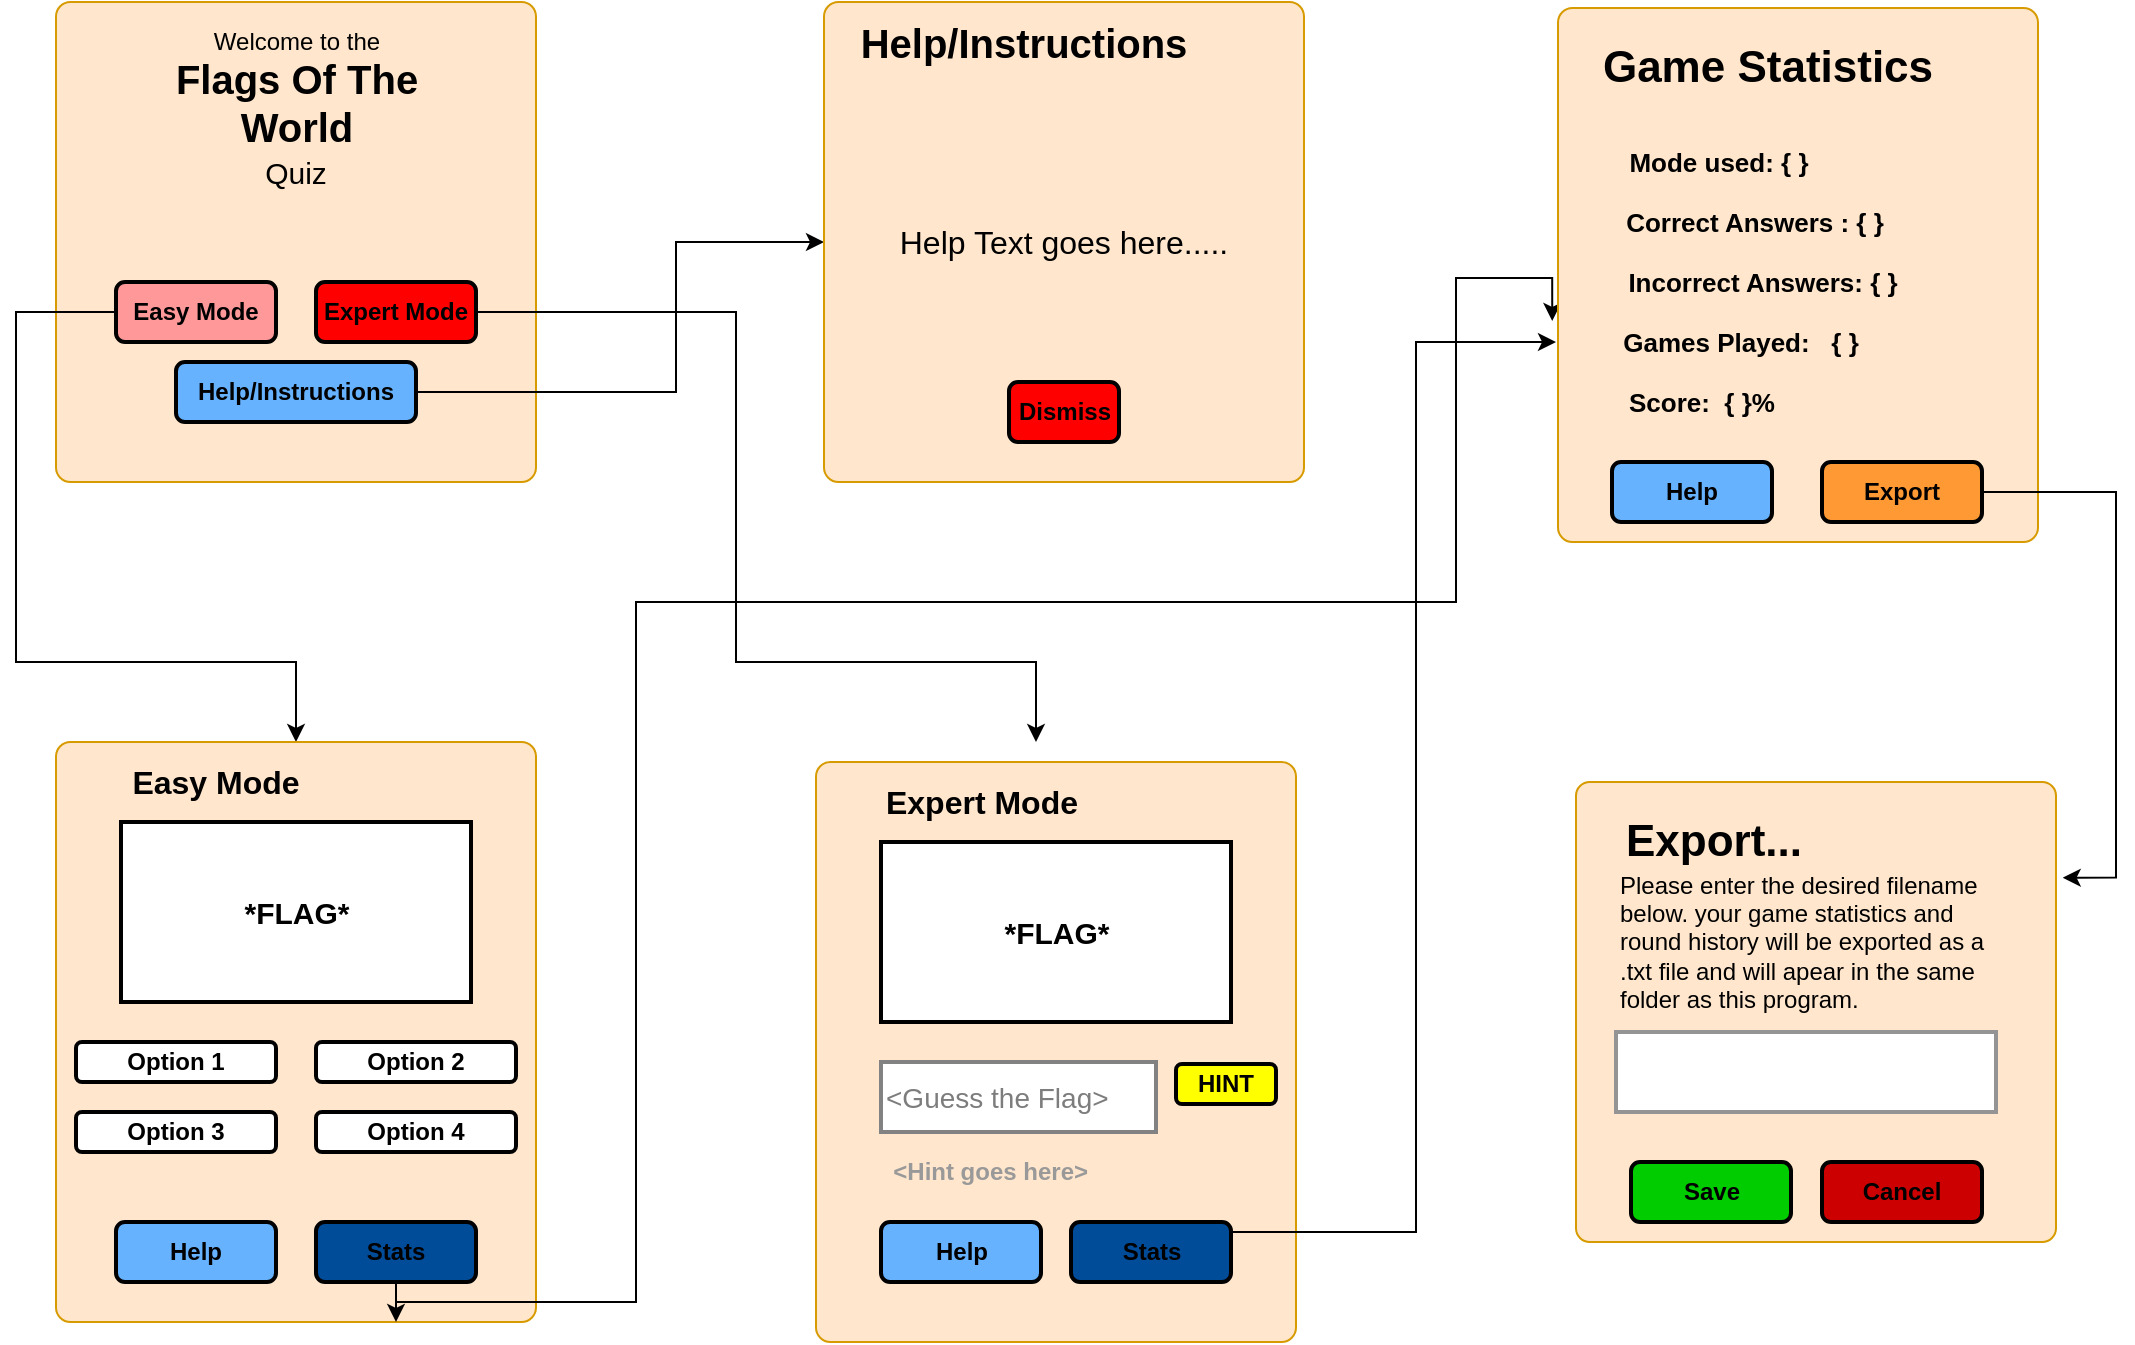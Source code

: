 <mxfile version="14.7.6" type="device"><diagram id="-B6jXQZanaLA1B9RmVxi" name="Page-1"><mxGraphModel dx="1038" dy="579" grid="1" gridSize="10" guides="1" tooltips="1" connect="1" arrows="1" fold="1" page="1" pageScale="1" pageWidth="1100" pageHeight="850" math="0" shadow="0"><root><mxCell id="0"/><mxCell id="1" parent="0"/><mxCell id="htScUY4zRZ2LbaYdlo4f-1" value="" style="rounded=1;whiteSpace=wrap;html=1;arcSize=3;strokeColor=#d79b00;fillColor=#FFE6CC;" parent="1" vertex="1"><mxGeometry x="40" y="60" width="240" height="240" as="geometry"/></mxCell><mxCell id="htScUY4zRZ2LbaYdlo4f-3" value="&lt;b&gt;&lt;font style=&quot;font-size: 20px&quot;&gt;Flags Of The World&lt;/font&gt;&lt;/b&gt;" style="text;html=1;strokeColor=none;fillColor=none;align=center;verticalAlign=middle;whiteSpace=wrap;rounded=0;" parent="1" vertex="1"><mxGeometry x="82.5" y="100" width="155" height="20" as="geometry"/></mxCell><mxCell id="htScUY4zRZ2LbaYdlo4f-4" value="Welcome to the" style="text;html=1;strokeColor=none;fillColor=none;align=center;verticalAlign=middle;whiteSpace=wrap;rounded=0;" parent="1" vertex="1"><mxGeometry x="112.5" y="70" width="95" height="20" as="geometry"/></mxCell><mxCell id="htScUY4zRZ2LbaYdlo4f-6" value="&lt;span style=&quot;font-size: 15px&quot;&gt;Quiz&lt;/span&gt;" style="text;html=1;strokeColor=none;fillColor=none;align=center;verticalAlign=middle;whiteSpace=wrap;rounded=0;" parent="1" vertex="1"><mxGeometry x="140" y="140" width="40" height="10" as="geometry"/></mxCell><mxCell id="Yf6NxgTo1u12fdmw3NpH-3" style="edgeStyle=orthogonalEdgeStyle;rounded=0;orthogonalLoop=1;jettySize=auto;html=1;entryX=0.5;entryY=0;entryDx=0;entryDy=0;" parent="1" source="htScUY4zRZ2LbaYdlo4f-8" target="htScUY4zRZ2LbaYdlo4f-16" edge="1"><mxGeometry relative="1" as="geometry"><mxPoint x="160" y="390" as="targetPoint"/><Array as="points"><mxPoint x="20" y="215"/><mxPoint x="20" y="390"/><mxPoint x="160" y="390"/></Array></mxGeometry></mxCell><mxCell id="htScUY4zRZ2LbaYdlo4f-8" value="&lt;b&gt;Easy Mode&lt;/b&gt;" style="rounded=1;whiteSpace=wrap;html=1;strokeWidth=2;fillColor=#FF9999;" parent="1" vertex="1"><mxGeometry x="70" y="200" width="80" height="30" as="geometry"/></mxCell><mxCell id="Yf6NxgTo1u12fdmw3NpH-2" style="edgeStyle=orthogonalEdgeStyle;rounded=0;orthogonalLoop=1;jettySize=auto;html=1;" parent="1" source="htScUY4zRZ2LbaYdlo4f-9" edge="1"><mxGeometry relative="1" as="geometry"><mxPoint x="530" y="430" as="targetPoint"/><Array as="points"><mxPoint x="380" y="215"/><mxPoint x="380" y="390"/></Array></mxGeometry></mxCell><mxCell id="htScUY4zRZ2LbaYdlo4f-9" value="&lt;b&gt;Expert Mode&lt;/b&gt;" style="rounded=1;whiteSpace=wrap;html=1;strokeWidth=2;fillColor=#FF0000;" parent="1" vertex="1"><mxGeometry x="170" y="200" width="80" height="30" as="geometry"/></mxCell><mxCell id="Yf6NxgTo1u12fdmw3NpH-1" style="edgeStyle=orthogonalEdgeStyle;rounded=0;orthogonalLoop=1;jettySize=auto;html=1;entryX=0;entryY=0.5;entryDx=0;entryDy=0;" parent="1" source="htScUY4zRZ2LbaYdlo4f-10" target="htScUY4zRZ2LbaYdlo4f-12" edge="1"><mxGeometry relative="1" as="geometry"><mxPoint x="360" y="180" as="targetPoint"/><Array as="points"><mxPoint x="350" y="255"/><mxPoint x="350" y="180"/></Array></mxGeometry></mxCell><mxCell id="htScUY4zRZ2LbaYdlo4f-10" value="&lt;b&gt;Help/Instructions&lt;/b&gt;" style="rounded=1;whiteSpace=wrap;html=1;strokeWidth=2;fillColor=#66B2FF;" parent="1" vertex="1"><mxGeometry x="100" y="240" width="120" height="30" as="geometry"/></mxCell><mxCell id="htScUY4zRZ2LbaYdlo4f-12" value="&lt;font style=&quot;font-size: 16px&quot;&gt;Help Text goes here.....&lt;/font&gt;" style="rounded=1;whiteSpace=wrap;html=1;arcSize=3;strokeColor=#d79b00;fillColor=#ffe6cc;align=center;" parent="1" vertex="1"><mxGeometry x="424" y="60" width="240" height="240" as="geometry"/></mxCell><mxCell id="htScUY4zRZ2LbaYdlo4f-13" value="&lt;b&gt;&lt;font style=&quot;font-size: 20px&quot;&gt;Help/Instructions&lt;/font&gt;&lt;/b&gt;" style="text;html=1;strokeColor=none;fillColor=none;align=center;verticalAlign=middle;whiteSpace=wrap;rounded=0;" parent="1" vertex="1"><mxGeometry x="479" y="70" width="90" height="20" as="geometry"/></mxCell><mxCell id="htScUY4zRZ2LbaYdlo4f-15" value="&lt;b&gt;Dismiss&lt;/b&gt;" style="rounded=1;whiteSpace=wrap;html=1;strokeWidth=2;fillColor=#FF0000;" parent="1" vertex="1"><mxGeometry x="516.5" y="250" width="55" height="30" as="geometry"/></mxCell><mxCell id="htScUY4zRZ2LbaYdlo4f-16" value="" style="rounded=1;whiteSpace=wrap;html=1;arcSize=3;strokeColor=#d79b00;fillColor=#ffe6cc;" parent="1" vertex="1"><mxGeometry x="40" y="430" width="240" height="290" as="geometry"/></mxCell><mxCell id="htScUY4zRZ2LbaYdlo4f-18" value="&lt;b&gt;&lt;font style=&quot;font-size: 15px&quot;&gt;*FLAG*&lt;/font&gt;&lt;/b&gt;" style="rounded=1;whiteSpace=wrap;html=1;strokeWidth=2;arcSize=0;" parent="1" vertex="1"><mxGeometry x="72.5" y="470" width="175" height="90" as="geometry"/></mxCell><mxCell id="htScUY4zRZ2LbaYdlo4f-20" value="&lt;b&gt;Option 1&lt;/b&gt;" style="rounded=1;whiteSpace=wrap;html=1;strokeWidth=2;" parent="1" vertex="1"><mxGeometry x="50" y="580" width="100" height="20" as="geometry"/></mxCell><mxCell id="htScUY4zRZ2LbaYdlo4f-24" value="&lt;b&gt;Option 2&lt;/b&gt;" style="rounded=1;whiteSpace=wrap;html=1;strokeWidth=2;" parent="1" vertex="1"><mxGeometry x="170" y="580" width="100" height="20" as="geometry"/></mxCell><mxCell id="htScUY4zRZ2LbaYdlo4f-25" value="&lt;b&gt;Option 3&lt;/b&gt;" style="rounded=1;whiteSpace=wrap;html=1;strokeWidth=2;" parent="1" vertex="1"><mxGeometry x="50" y="615" width="100" height="20" as="geometry"/></mxCell><mxCell id="htScUY4zRZ2LbaYdlo4f-26" value="&lt;b&gt;Option 4&lt;/b&gt;" style="rounded=1;whiteSpace=wrap;html=1;strokeWidth=2;" parent="1" vertex="1"><mxGeometry x="170" y="615" width="100" height="20" as="geometry"/></mxCell><mxCell id="htScUY4zRZ2LbaYdlo4f-28" value="&lt;b&gt;Help&lt;/b&gt;" style="rounded=1;whiteSpace=wrap;html=1;strokeWidth=2;fillColor=#66B2FF;" parent="1" vertex="1"><mxGeometry x="70" y="670" width="80" height="30" as="geometry"/></mxCell><mxCell id="Yf6NxgTo1u12fdmw3NpH-4" style="edgeStyle=orthogonalEdgeStyle;rounded=0;orthogonalLoop=1;jettySize=auto;html=1;entryX=-0.012;entryY=0.586;entryDx=0;entryDy=0;entryPerimeter=0;" parent="1" source="htScUY4zRZ2LbaYdlo4f-29" target="htScUY4zRZ2LbaYdlo4f-39" edge="1"><mxGeometry relative="1" as="geometry"><mxPoint x="740" y="200" as="targetPoint"/><Array as="points"><mxPoint x="330" y="710"/><mxPoint x="330" y="360"/><mxPoint x="740" y="360"/><mxPoint x="740" y="198"/></Array></mxGeometry></mxCell><mxCell id="R-fw3QcRRtC0EuZ-GlXi-1" style="edgeStyle=orthogonalEdgeStyle;rounded=0;orthogonalLoop=1;jettySize=auto;html=1;exitX=0.5;exitY=1;exitDx=0;exitDy=0;" parent="1" source="htScUY4zRZ2LbaYdlo4f-29" target="htScUY4zRZ2LbaYdlo4f-16" edge="1"><mxGeometry relative="1" as="geometry"><Array as="points"><mxPoint x="210" y="720"/><mxPoint x="210" y="720"/></Array></mxGeometry></mxCell><mxCell id="htScUY4zRZ2LbaYdlo4f-29" value="&lt;b&gt;Stats&lt;/b&gt;" style="rounded=1;whiteSpace=wrap;html=1;strokeWidth=2;fillColor=#004C99;" parent="1" vertex="1"><mxGeometry x="170" y="670" width="80" height="30" as="geometry"/></mxCell><mxCell id="htScUY4zRZ2LbaYdlo4f-31" value="&lt;b&gt;&lt;font style=&quot;font-size: 16px&quot;&gt;Easy Mode&lt;/font&gt;&lt;/b&gt;" style="text;html=1;strokeColor=none;fillColor=none;align=center;verticalAlign=middle;whiteSpace=wrap;rounded=0;" parent="1" vertex="1"><mxGeometry x="70" y="440" width="100" height="20" as="geometry"/></mxCell><mxCell id="htScUY4zRZ2LbaYdlo4f-33" value="&lt;b&gt;&lt;u&gt;&lt;font style=&quot;font-size: 16px&quot;&gt;Expert Mode&lt;/font&gt;&lt;/u&gt;&lt;/b&gt;" style="text;html=1;strokeColor=none;fillColor=none;align=center;verticalAlign=middle;whiteSpace=wrap;rounded=0;" parent="1" vertex="1"><mxGeometry x="480" y="460" width="100" height="20" as="geometry"/></mxCell><mxCell id="htScUY4zRZ2LbaYdlo4f-34" value="" style="rounded=1;whiteSpace=wrap;html=1;arcSize=3;strokeColor=#d79b00;fillColor=#ffe6cc;" parent="1" vertex="1"><mxGeometry x="420" y="440" width="240" height="290" as="geometry"/></mxCell><mxCell id="htScUY4zRZ2LbaYdlo4f-35" value="&lt;b&gt;&lt;font style=&quot;font-size: 15px&quot;&gt;*FLAG*&lt;/font&gt;&lt;/b&gt;" style="rounded=1;whiteSpace=wrap;html=1;strokeWidth=2;arcSize=0;" parent="1" vertex="1"><mxGeometry x="452.5" y="480" width="175" height="90" as="geometry"/></mxCell><mxCell id="htScUY4zRZ2LbaYdlo4f-36" value="&lt;span style=&quot;color: rgb(125 , 125 , 125) ; font-size: 14px&quot;&gt;&amp;lt;Guess the Flag&amp;gt;&lt;/span&gt;" style="rounded=1;whiteSpace=wrap;html=1;strokeWidth=2;align=left;arcSize=0;strokeColor=#828282;" parent="1" vertex="1"><mxGeometry x="452.5" y="590" width="137.5" height="35" as="geometry"/></mxCell><mxCell id="htScUY4zRZ2LbaYdlo4f-37" value="&lt;b&gt;Help&lt;/b&gt;" style="rounded=1;whiteSpace=wrap;html=1;strokeWidth=2;fillColor=#66B2FF;" parent="1" vertex="1"><mxGeometry x="452.5" y="670" width="80" height="30" as="geometry"/></mxCell><mxCell id="Yf6NxgTo1u12fdmw3NpH-5" style="edgeStyle=orthogonalEdgeStyle;rounded=0;orthogonalLoop=1;jettySize=auto;html=1;" parent="1" source="htScUY4zRZ2LbaYdlo4f-38" edge="1"><mxGeometry relative="1" as="geometry"><mxPoint x="790" y="230" as="targetPoint"/><Array as="points"><mxPoint x="720" y="675"/><mxPoint x="720" y="230"/></Array></mxGeometry></mxCell><mxCell id="htScUY4zRZ2LbaYdlo4f-38" value="&lt;b&gt;Stats&lt;/b&gt;" style="rounded=1;whiteSpace=wrap;html=1;strokeWidth=2;fillColor=#004C99;" parent="1" vertex="1"><mxGeometry x="547.5" y="670" width="80" height="30" as="geometry"/></mxCell><mxCell id="htScUY4zRZ2LbaYdlo4f-39" value="" style="rounded=1;whiteSpace=wrap;html=1;arcSize=3;strokeColor=#d79b00;fillColor=#ffe6cc;" parent="1" vertex="1"><mxGeometry x="791" y="63" width="240" height="267" as="geometry"/></mxCell><mxCell id="htScUY4zRZ2LbaYdlo4f-40" value="&lt;b&gt;&lt;font style=&quot;font-size: 22px&quot;&gt;Game Statistics&lt;/font&gt;&lt;/b&gt;" style="text;html=1;strokeColor=none;fillColor=none;align=center;verticalAlign=middle;whiteSpace=wrap;rounded=0;" parent="1" vertex="1"><mxGeometry x="811" y="83" width="170" height="20" as="geometry"/></mxCell><mxCell id="htScUY4zRZ2LbaYdlo4f-42" value="&lt;span style=&quot;font-size: 16px&quot;&gt;&lt;b&gt;Expert Mode&lt;/b&gt;&lt;/span&gt;" style="text;html=1;strokeColor=none;fillColor=none;align=center;verticalAlign=middle;whiteSpace=wrap;rounded=0;" parent="1" vertex="1"><mxGeometry x="452.5" y="450" width="100" height="20" as="geometry"/></mxCell><mxCell id="htScUY4zRZ2LbaYdlo4f-43" value="&lt;font style=&quot;font-size: 13px&quot;&gt;&lt;b&gt;Correct Answers : { }&lt;/b&gt;&lt;/font&gt;" style="text;html=1;strokeColor=none;fillColor=none;align=center;verticalAlign=middle;whiteSpace=wrap;rounded=0;" parent="1" vertex="1"><mxGeometry x="823" y="160" width="132.5" height="20" as="geometry"/></mxCell><mxCell id="htScUY4zRZ2LbaYdlo4f-45" value="&lt;font style=&quot;font-size: 13px&quot;&gt;&lt;b&gt;Incorrect Answers: { }&lt;/b&gt;&lt;/font&gt;" style="text;html=1;strokeColor=none;fillColor=none;align=center;verticalAlign=middle;whiteSpace=wrap;rounded=0;" parent="1" vertex="1"><mxGeometry x="823" y="190" width="141" height="20" as="geometry"/></mxCell><mxCell id="htScUY4zRZ2LbaYdlo4f-46" value="&lt;span style=&quot;font-size: 13px&quot;&gt;&lt;b&gt;Games Played:&amp;nbsp; &amp;nbsp;{ }&lt;/b&gt;&lt;/span&gt;" style="text;html=1;strokeColor=none;fillColor=none;align=center;verticalAlign=middle;whiteSpace=wrap;rounded=0;" parent="1" vertex="1"><mxGeometry x="818" y="220" width="129" height="20" as="geometry"/></mxCell><mxCell id="htScUY4zRZ2LbaYdlo4f-47" value="&lt;span style=&quot;font-size: 13px&quot;&gt;&lt;b&gt;Score:&amp;nbsp; { }%&lt;/b&gt;&lt;/span&gt;" style="text;html=1;strokeColor=none;fillColor=none;align=center;verticalAlign=middle;whiteSpace=wrap;rounded=0;" parent="1" vertex="1"><mxGeometry x="800" y="250" width="126" height="20" as="geometry"/></mxCell><mxCell id="htScUY4zRZ2LbaYdlo4f-48" value="&lt;b&gt;Help&lt;/b&gt;" style="rounded=1;whiteSpace=wrap;html=1;strokeWidth=2;fillColor=#66B2FF;" parent="1" vertex="1"><mxGeometry x="818" y="290" width="80" height="30" as="geometry"/></mxCell><mxCell id="Yf6NxgTo1u12fdmw3NpH-6" style="edgeStyle=orthogonalEdgeStyle;rounded=0;orthogonalLoop=1;jettySize=auto;html=1;entryX=1.014;entryY=0.208;entryDx=0;entryDy=0;entryPerimeter=0;" parent="1" source="htScUY4zRZ2LbaYdlo4f-49" target="htScUY4zRZ2LbaYdlo4f-51" edge="1"><mxGeometry relative="1" as="geometry"><mxPoint x="1070" y="500" as="targetPoint"/><Array as="points"><mxPoint x="1070" y="305"/><mxPoint x="1070" y="498"/></Array></mxGeometry></mxCell><mxCell id="htScUY4zRZ2LbaYdlo4f-49" value="&lt;b&gt;Export&lt;/b&gt;" style="rounded=1;whiteSpace=wrap;html=1;strokeWidth=2;fillColor=#FF9933;" parent="1" vertex="1"><mxGeometry x="923" y="290" width="80" height="30" as="geometry"/></mxCell><mxCell id="htScUY4zRZ2LbaYdlo4f-51" value="" style="rounded=1;whiteSpace=wrap;html=1;arcSize=3;strokeColor=#d79b00;fillColor=#ffe6cc;" parent="1" vertex="1"><mxGeometry x="800" y="450" width="240" height="230" as="geometry"/></mxCell><mxCell id="htScUY4zRZ2LbaYdlo4f-52" value="&lt;b&gt;&lt;font style=&quot;font-size: 22px&quot;&gt;Export...&lt;/font&gt;&lt;/b&gt;" style="text;html=1;strokeColor=none;fillColor=none;align=left;verticalAlign=middle;whiteSpace=wrap;rounded=0;" parent="1" vertex="1"><mxGeometry x="823" y="470" width="100" height="20" as="geometry"/></mxCell><mxCell id="htScUY4zRZ2LbaYdlo4f-53" value="Please enter the desired filename below. your game statistics and round history will be exported as a .txt file and will apear in the same folder as this program." style="text;html=1;strokeColor=none;fillColor=none;align=left;verticalAlign=middle;whiteSpace=wrap;rounded=0;" parent="1" vertex="1"><mxGeometry x="820" y="490" width="190" height="80" as="geometry"/></mxCell><mxCell id="htScUY4zRZ2LbaYdlo4f-54" value="" style="rounded=1;whiteSpace=wrap;html=1;strokeWidth=2;arcSize=0;fillColor=#FFFFFF;strokeColor=#949494;" parent="1" vertex="1"><mxGeometry x="820" y="575" width="190" height="40" as="geometry"/></mxCell><mxCell id="htScUY4zRZ2LbaYdlo4f-55" value="&lt;b&gt;Save&lt;/b&gt;" style="rounded=1;whiteSpace=wrap;html=1;strokeWidth=2;fillColor=#00CC00;" parent="1" vertex="1"><mxGeometry x="827.5" y="640" width="80" height="30" as="geometry"/></mxCell><mxCell id="htScUY4zRZ2LbaYdlo4f-57" value="&lt;b&gt;Cancel&lt;/b&gt;" style="rounded=1;whiteSpace=wrap;html=1;strokeWidth=2;fillColor=#CC0000;" parent="1" vertex="1"><mxGeometry x="923" y="640" width="80" height="30" as="geometry"/></mxCell><mxCell id="R-fw3QcRRtC0EuZ-GlXi-3" value="&lt;b&gt;HINT&lt;/b&gt;" style="rounded=1;whiteSpace=wrap;html=1;strokeWidth=2;fillColor=#FFFF00;" parent="1" vertex="1"><mxGeometry x="600" y="591" width="50" height="20" as="geometry"/></mxCell><mxCell id="R-fw3QcRRtC0EuZ-GlXi-5" value="&lt;font color=&quot;#999999&quot;&gt;&lt;b&gt;&amp;lt;Hint goes here&amp;gt;&amp;nbsp;&lt;/b&gt;&lt;/font&gt;" style="text;html=1;strokeColor=none;fillColor=none;align=center;verticalAlign=middle;whiteSpace=wrap;rounded=0;" parent="1" vertex="1"><mxGeometry x="439.5" y="635" width="137.5" height="20" as="geometry"/></mxCell><mxCell id="R-fw3QcRRtC0EuZ-GlXi-6" value="&lt;span style=&quot;font-size: 13px&quot;&gt;&lt;b&gt;Mode used: { }&lt;/b&gt;&lt;/span&gt;" style="text;html=1;strokeColor=none;fillColor=none;align=center;verticalAlign=middle;whiteSpace=wrap;rounded=0;" parent="1" vertex="1"><mxGeometry x="805.25" y="130" width="132.5" height="20" as="geometry"/></mxCell></root></mxGraphModel></diagram></mxfile>